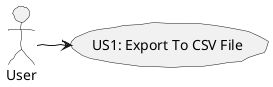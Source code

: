 @startuml  us.png
skinparam handwritten true
skinparam monochrome true
skinparam packageStyle rect
skinparam defaultFontName FG Virgil
skinparam shadowing false

User -> (US1: Export To CSV File)

@enduml
